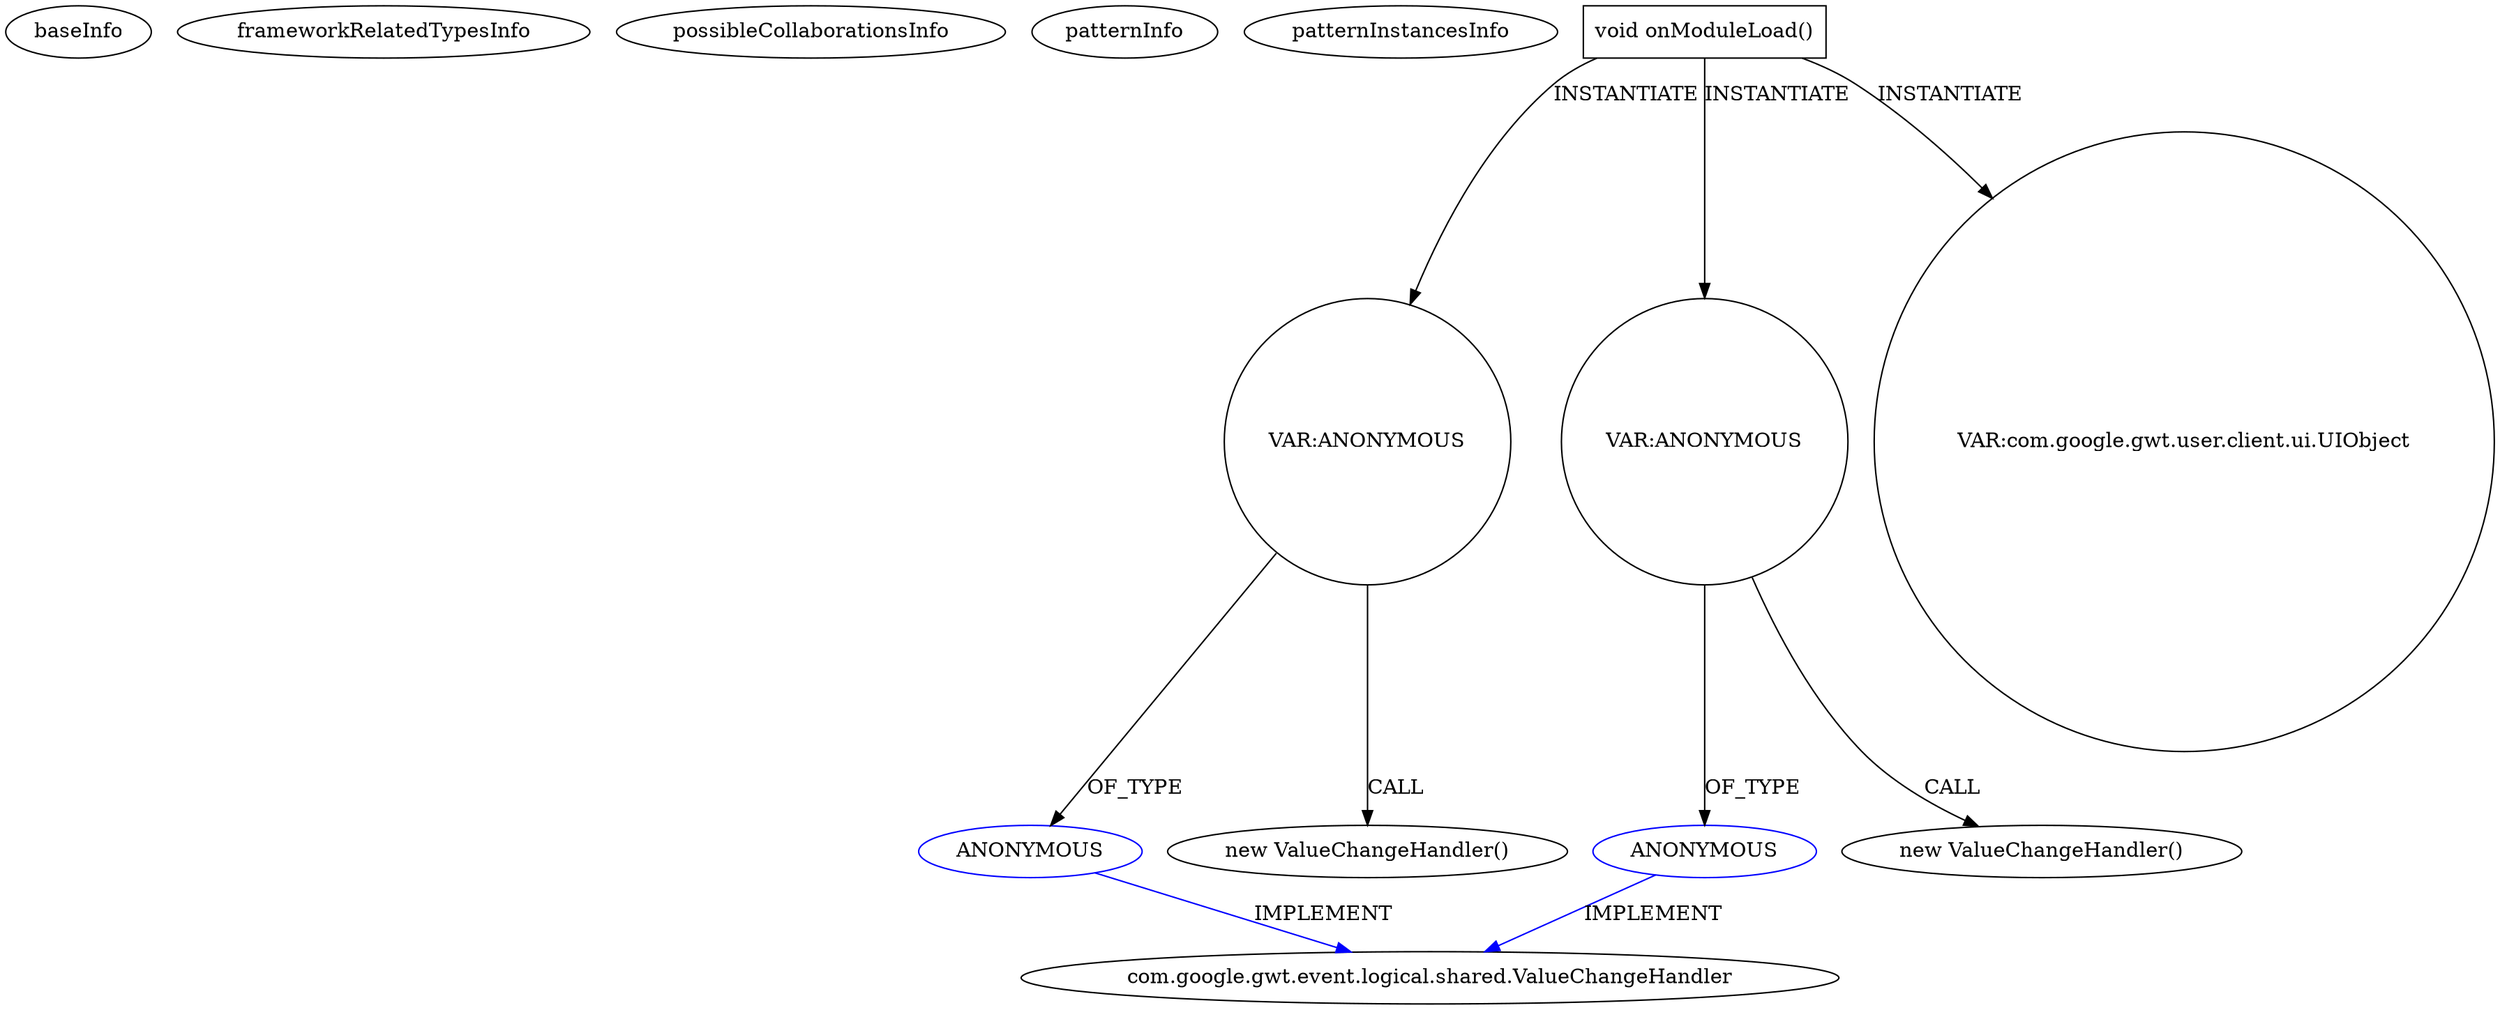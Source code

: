 digraph {
baseInfo[graphId=367,category="pattern",isAnonymous=false,possibleRelation=false]
frameworkRelatedTypesInfo[]
possibleCollaborationsInfo[]
patternInfo[frequency=3.0,patternRootClient=null]
patternInstancesInfo[0="coldplayguy-flight87~/coldplayguy-flight87/flight87-master/BookFlight/src/bookflight/client/BookFlight.java~BookFlight~1091",1="akjava-WebTestMaker~/akjava-WebTestMaker/WebTestMaker-master/src/com/akjava/gwt/webtestmaker/client/WebTestMaker.java~WebTestMaker~655",2="Tok-Erwin~/Tok-Erwin/Erwin-master/src/main/java/erwin/client/Erwin.java~Erwin~388"]
96[label="com.google.gwt.event.logical.shared.ValueChangeHandler",vertexType="FRAMEWORK_INTERFACE_TYPE",isFrameworkType=false]
95[label="ANONYMOUS",vertexType="REFERENCE_ANONYMOUS_DECLARATION",isFrameworkType=false,color=blue]
105[label="ANONYMOUS",vertexType="REFERENCE_ANONYMOUS_DECLARATION",isFrameworkType=false,color=blue]
104[label="VAR:ANONYMOUS",vertexType="VARIABLE_EXPRESION",isFrameworkType=false,shape=circle]
103[label="new ValueChangeHandler()",vertexType="CONSTRUCTOR_CALL",isFrameworkType=false]
94[label="VAR:ANONYMOUS",vertexType="VARIABLE_EXPRESION",isFrameworkType=false,shape=circle]
93[label="new ValueChangeHandler()",vertexType="CONSTRUCTOR_CALL",isFrameworkType=false]
44[label="void onModuleLoad()",vertexType="OVERRIDING_METHOD_DECLARATION",isFrameworkType=false,shape=box]
166[label="VAR:com.google.gwt.user.client.ui.UIObject",vertexType="VARIABLE_EXPRESION",isFrameworkType=false,shape=circle]
44->104[label="INSTANTIATE"]
95->96[label="IMPLEMENT",color=blue]
104->103[label="CALL"]
94->93[label="CALL"]
104->105[label="OF_TYPE"]
44->166[label="INSTANTIATE"]
105->96[label="IMPLEMENT",color=blue]
94->95[label="OF_TYPE"]
44->94[label="INSTANTIATE"]
}
